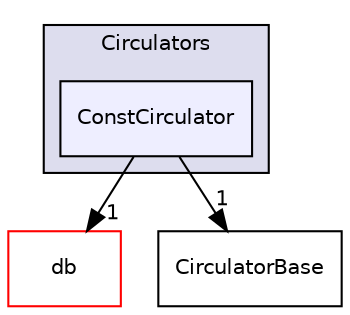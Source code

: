 digraph "src/OpenFOAM/containers/Circulators/ConstCirculator" {
  bgcolor=transparent;
  compound=true
  node [ fontsize="10", fontname="Helvetica"];
  edge [ labelfontsize="10", labelfontname="Helvetica"];
  subgraph clusterdir_95a7e81c1594d83c19708405d7dbc74d {
    graph [ bgcolor="#ddddee", pencolor="black", label="Circulators" fontname="Helvetica", fontsize="10", URL="dir_95a7e81c1594d83c19708405d7dbc74d.html"]
  dir_962bbfe8887f5592a9eb6e11136e6af4 [shape=box, label="ConstCirculator", style="filled", fillcolor="#eeeeff", pencolor="black", URL="dir_962bbfe8887f5592a9eb6e11136e6af4.html"];
  }
  dir_63c634f7a7cfd679ac26c67fb30fc32f [shape=box label="db" color="red" URL="dir_63c634f7a7cfd679ac26c67fb30fc32f.html"];
  dir_a82de541a3ae3ff38b30bc16fbb29fe5 [shape=box label="CirculatorBase" URL="dir_a82de541a3ae3ff38b30bc16fbb29fe5.html"];
  dir_962bbfe8887f5592a9eb6e11136e6af4->dir_63c634f7a7cfd679ac26c67fb30fc32f [headlabel="1", labeldistance=1.5 headhref="dir_002164_002218.html"];
  dir_962bbfe8887f5592a9eb6e11136e6af4->dir_a82de541a3ae3ff38b30bc16fbb29fe5 [headlabel="1", labeldistance=1.5 headhref="dir_002164_002163.html"];
}
